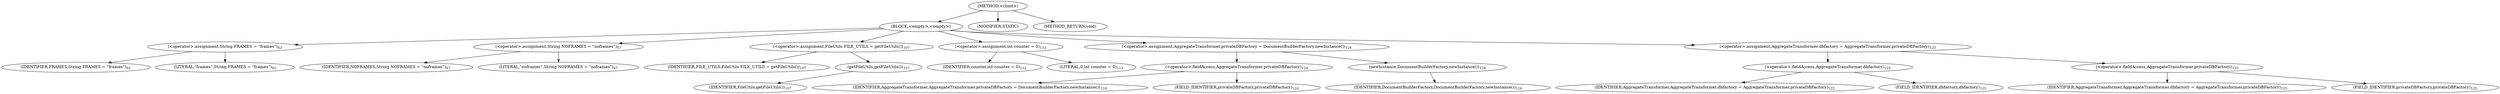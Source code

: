 digraph "&lt;clinit&gt;" {  
"698" [label = <(METHOD,&lt;clinit&gt;)> ]
"699" [label = <(BLOCK,&lt;empty&gt;,&lt;empty&gt;)> ]
"700" [label = <(&lt;operator&gt;.assignment,String FRAMES = &quot;frames&quot;)<SUB>62</SUB>> ]
"701" [label = <(IDENTIFIER,FRAMES,String FRAMES = &quot;frames&quot;)<SUB>62</SUB>> ]
"702" [label = <(LITERAL,&quot;frames&quot;,String FRAMES = &quot;frames&quot;)<SUB>62</SUB>> ]
"703" [label = <(&lt;operator&gt;.assignment,String NOFRAMES = &quot;noframes&quot;)<SUB>67</SUB>> ]
"704" [label = <(IDENTIFIER,NOFRAMES,String NOFRAMES = &quot;noframes&quot;)<SUB>67</SUB>> ]
"705" [label = <(LITERAL,&quot;noframes&quot;,String NOFRAMES = &quot;noframes&quot;)<SUB>67</SUB>> ]
"706" [label = <(&lt;operator&gt;.assignment,FileUtils FILE_UTILS = getFileUtils())<SUB>107</SUB>> ]
"707" [label = <(IDENTIFIER,FILE_UTILS,FileUtils FILE_UTILS = getFileUtils())<SUB>107</SUB>> ]
"708" [label = <(getFileUtils,getFileUtils())<SUB>107</SUB>> ]
"709" [label = <(IDENTIFIER,FileUtils,getFileUtils())<SUB>107</SUB>> ]
"710" [label = <(&lt;operator&gt;.assignment,int counter = 0)<SUB>112</SUB>> ]
"711" [label = <(IDENTIFIER,counter,int counter = 0)<SUB>112</SUB>> ]
"712" [label = <(LITERAL,0,int counter = 0)<SUB>112</SUB>> ]
"713" [label = <(&lt;operator&gt;.assignment,AggregateTransformer.privateDBFactory = DocumentBuilderFactory.newInstance())<SUB>124</SUB>> ]
"714" [label = <(&lt;operator&gt;.fieldAccess,AggregateTransformer.privateDBFactory)<SUB>124</SUB>> ]
"715" [label = <(IDENTIFIER,AggregateTransformer,AggregateTransformer.privateDBFactory = DocumentBuilderFactory.newInstance())<SUB>124</SUB>> ]
"716" [label = <(FIELD_IDENTIFIER,privateDBFactory,privateDBFactory)<SUB>124</SUB>> ]
"717" [label = <(newInstance,DocumentBuilderFactory.newInstance())<SUB>124</SUB>> ]
"718" [label = <(IDENTIFIER,DocumentBuilderFactory,DocumentBuilderFactory.newInstance())<SUB>124</SUB>> ]
"719" [label = <(&lt;operator&gt;.assignment,AggregateTransformer.dbfactory = AggregateTransformer.privateDBFactory)<SUB>125</SUB>> ]
"720" [label = <(&lt;operator&gt;.fieldAccess,AggregateTransformer.dbfactory)<SUB>125</SUB>> ]
"721" [label = <(IDENTIFIER,AggregateTransformer,AggregateTransformer.dbfactory = AggregateTransformer.privateDBFactory)<SUB>125</SUB>> ]
"722" [label = <(FIELD_IDENTIFIER,dbfactory,dbfactory)<SUB>125</SUB>> ]
"723" [label = <(&lt;operator&gt;.fieldAccess,AggregateTransformer.privateDBFactory)<SUB>125</SUB>> ]
"724" [label = <(IDENTIFIER,AggregateTransformer,AggregateTransformer.dbfactory = AggregateTransformer.privateDBFactory)<SUB>125</SUB>> ]
"725" [label = <(FIELD_IDENTIFIER,privateDBFactory,privateDBFactory)<SUB>125</SUB>> ]
"726" [label = <(MODIFIER,STATIC)> ]
"727" [label = <(METHOD_RETURN,void)> ]
  "698" -> "699" 
  "698" -> "726" 
  "698" -> "727" 
  "699" -> "700" 
  "699" -> "703" 
  "699" -> "706" 
  "699" -> "710" 
  "699" -> "713" 
  "699" -> "719" 
  "700" -> "701" 
  "700" -> "702" 
  "703" -> "704" 
  "703" -> "705" 
  "706" -> "707" 
  "706" -> "708" 
  "708" -> "709" 
  "710" -> "711" 
  "710" -> "712" 
  "713" -> "714" 
  "713" -> "717" 
  "714" -> "715" 
  "714" -> "716" 
  "717" -> "718" 
  "719" -> "720" 
  "719" -> "723" 
  "720" -> "721" 
  "720" -> "722" 
  "723" -> "724" 
  "723" -> "725" 
}
